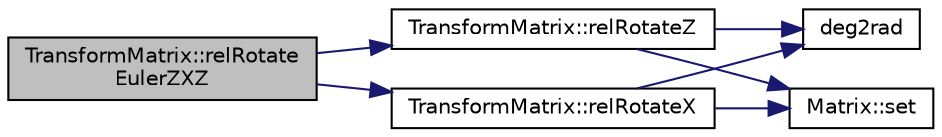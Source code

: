 digraph "TransformMatrix::relRotateEulerZXZ"
{
  edge [fontname="Helvetica",fontsize="10",labelfontname="Helvetica",labelfontsize="10"];
  node [fontname="Helvetica",fontsize="10",shape=record];
  rankdir="LR";
  Node191 [label="TransformMatrix::relRotate\lEulerZXZ",height=0.2,width=0.4,color="black", fillcolor="grey75", style="filled", fontcolor="black"];
  Node191 -> Node192 [color="midnightblue",fontsize="10",style="solid",fontname="Helvetica"];
  Node192 [label="TransformMatrix::relRotateZ",height=0.2,width=0.4,color="black", fillcolor="white", style="filled",URL="$classTransformMatrix.html#a4b15619b5a1a9e1236d25e570b11397a",tooltip="Applies a rotation around current local z axis Applies a rotation around current z axis..."];
  Node192 -> Node193 [color="midnightblue",fontsize="10",style="solid",fontname="Helvetica"];
  Node193 [label="deg2rad",height=0.2,width=0.4,color="black", fillcolor="white", style="filled",URL="$Math_8h.html#a021636ed21e2cb128cb67fa392983ac0"];
  Node192 -> Node194 [color="midnightblue",fontsize="10",style="solid",fontname="Helvetica"];
  Node194 [label="Matrix::set",height=0.2,width=0.4,color="black", fillcolor="white", style="filled",URL="$classMatrix.html#a820d3e49ffea766faf310729803e1df1"];
  Node191 -> Node195 [color="midnightblue",fontsize="10",style="solid",fontname="Helvetica"];
  Node195 [label="TransformMatrix::relRotateX",height=0.2,width=0.4,color="black", fillcolor="white", style="filled",URL="$classTransformMatrix.html#a668c9d8f32c295c254075cb8cf2f0d3d",tooltip="Applies a rotation around current local x axis Applies a rotation around current x axis..."];
  Node195 -> Node193 [color="midnightblue",fontsize="10",style="solid",fontname="Helvetica"];
  Node195 -> Node194 [color="midnightblue",fontsize="10",style="solid",fontname="Helvetica"];
}
